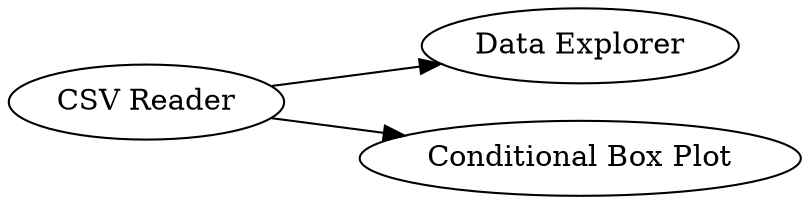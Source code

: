 digraph {
	1 -> 2
	1 -> 5
	1 [label="CSV Reader"]
	5 [label="Conditional Box Plot"]
	2 [label="Data Explorer"]
	rankdir=LR
}
